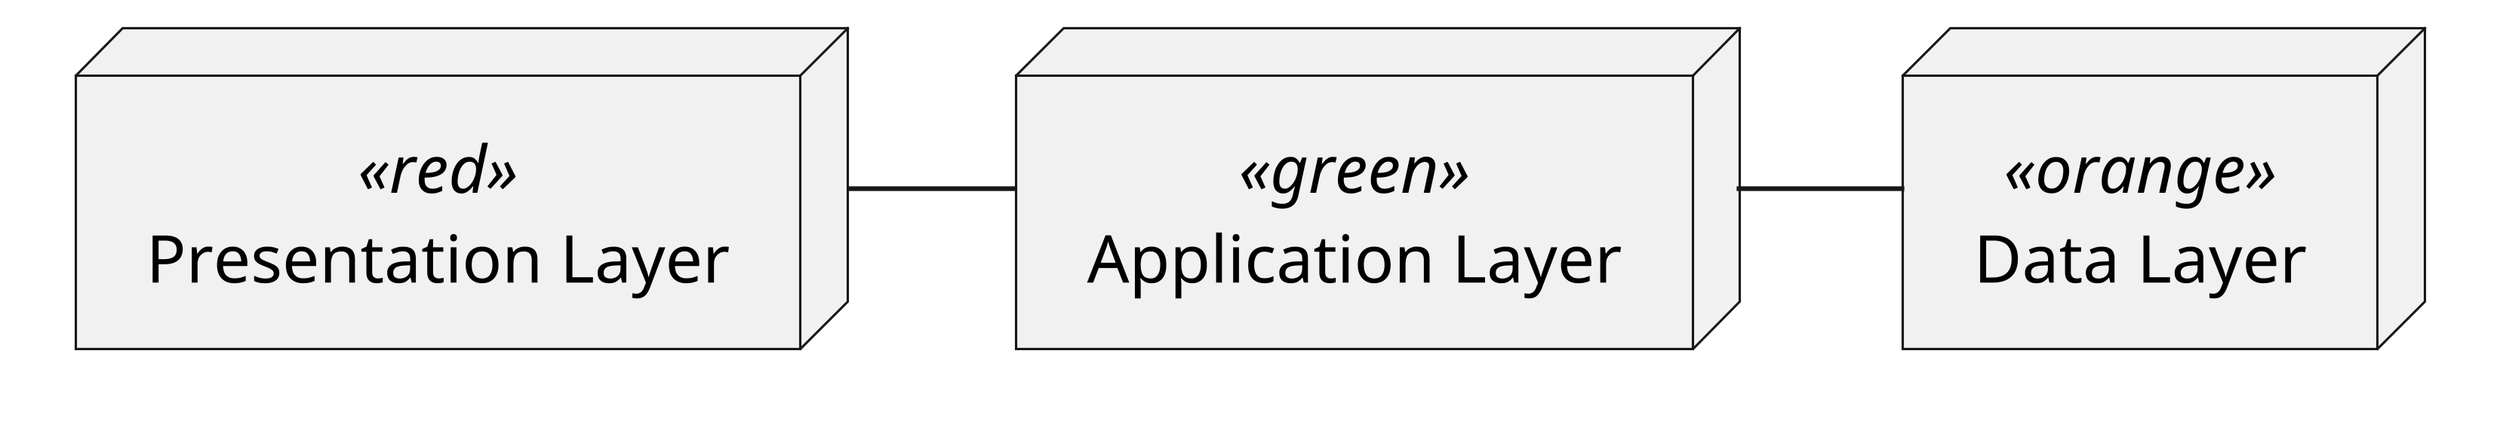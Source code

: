 @startuml
skinparam dpi 600
<style>
red {
  BackGroundColor red
  LineThickness 1
  LineColor black
}
green {
  BackGroundColor palegreen
  LineThickness 1
  LineColor black
}
orange {
  BackGroundColor orange
  LineThickness 1
  LineColor black
}
</style>



node 1 as "Presentation Layer" <<red>>
node 2 as "Application Layer" <<green>>
node 3 as "Data Layer" <<orange>>


1 - 2
2 - 3

@enduml